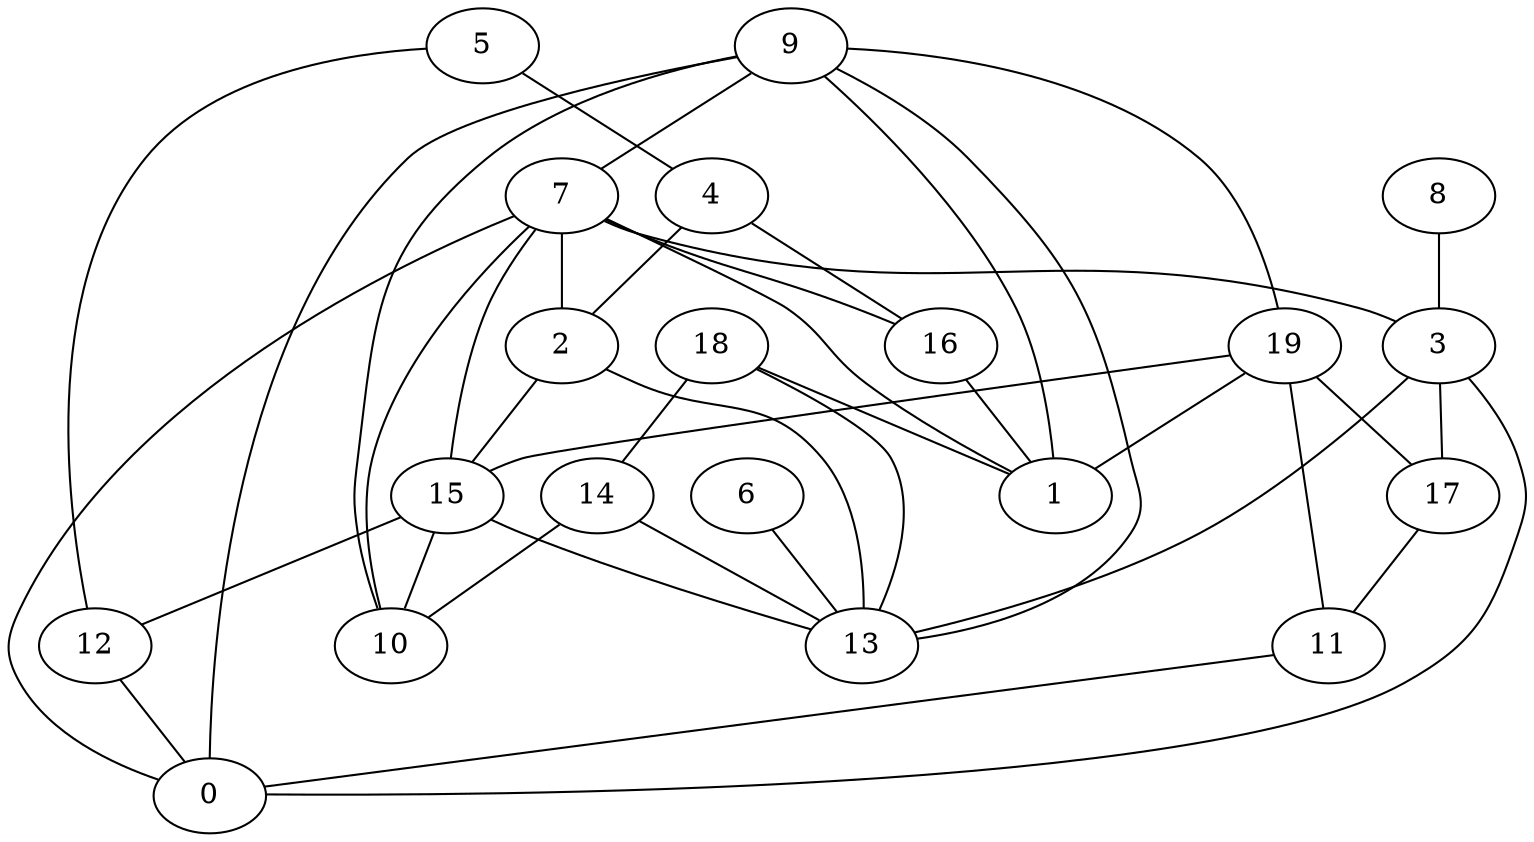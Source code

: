 digraph GG_graph {

subgraph G_graph {
edge [color = black]
"4" -> "2" [dir = none]
"2" -> "15" [dir = none]
"5" -> "12" [dir = none]
"7" -> "2" [dir = none]
"7" -> "16" [dir = none]
"9" -> "10" [dir = none]
"9" -> "0" [dir = none]
"9" -> "7" [dir = none]
"9" -> "13" [dir = none]
"19" -> "11" [dir = none]
"6" -> "13" [dir = none]
"8" -> "3" [dir = none]
"14" -> "10" [dir = none]
"12" -> "0" [dir = none]
"16" -> "1" [dir = none]
"3" -> "17" [dir = none]
"3" -> "13" [dir = none]
"11" -> "0" [dir = none]
"18" -> "13" [dir = none]
"2" -> "13" [dir = none]
"9" -> "19" [dir = none]
"19" -> "1" [dir = none]
"19" -> "17" [dir = none]
"18" -> "1" [dir = none]
"7" -> "3" [dir = none]
"15" -> "10" [dir = none]
"7" -> "1" [dir = none]
"15" -> "12" [dir = none]
"15" -> "13" [dir = none]
"4" -> "16" [dir = none]
"7" -> "0" [dir = none]
"18" -> "14" [dir = none]
"5" -> "4" [dir = none]
"14" -> "13" [dir = none]
"17" -> "11" [dir = none]
"7" -> "15" [dir = none]
"3" -> "0" [dir = none]
"7" -> "10" [dir = none]
"9" -> "1" [dir = none]
"19" -> "15" [dir = none]
}

}
